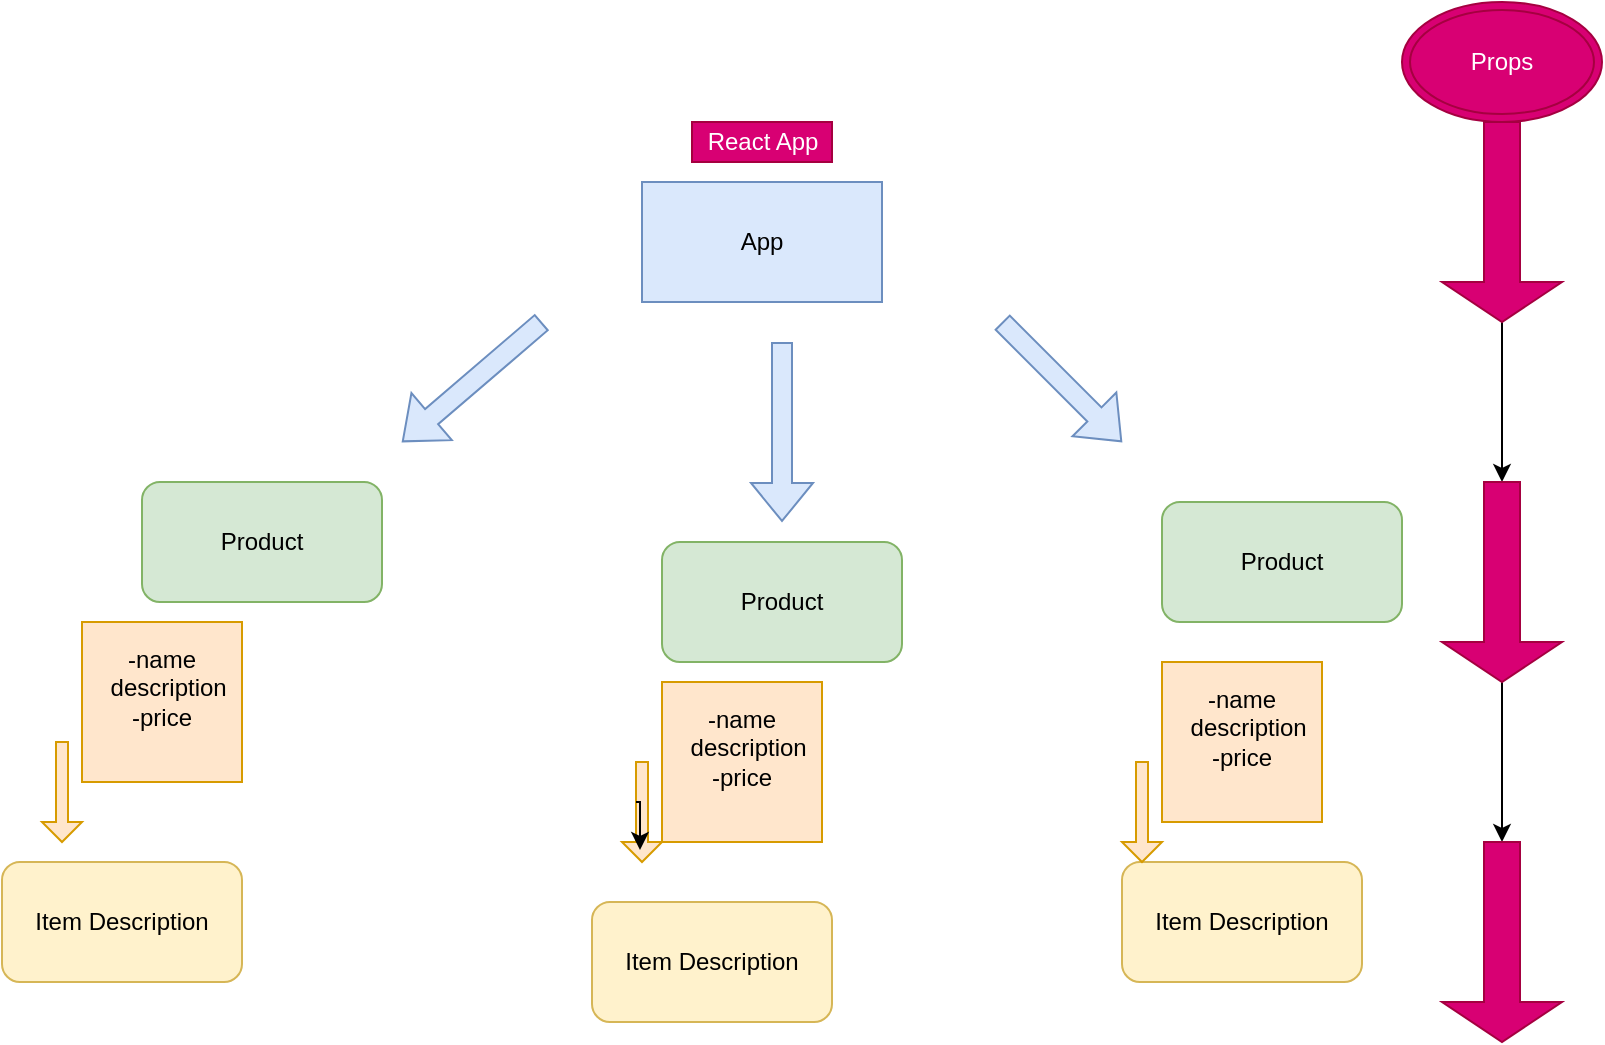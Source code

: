 <mxfile version="16.1.2" type="device"><diagram id="K6MBJIy15DmIFas6zDPW" name="Page-1"><mxGraphModel dx="1422" dy="1863" grid="1" gridSize="10" guides="1" tooltips="1" connect="1" arrows="1" fold="1" page="1" pageScale="1" pageWidth="850" pageHeight="1100" math="0" shadow="0"><root><mxCell id="0"/><mxCell id="1" parent="0"/><mxCell id="STam3ajdb285gsOiLwls-2" value="App" style="rounded=0;whiteSpace=wrap;html=1;fillColor=#dae8fc;strokeColor=#6c8ebf;" parent="1" vertex="1"><mxGeometry x="330" y="-950" width="120" height="60" as="geometry"/></mxCell><mxCell id="STam3ajdb285gsOiLwls-3" value="React App" style="text;html=1;align=center;verticalAlign=middle;resizable=0;points=[];autosize=1;strokeColor=#A50040;fillColor=#d80073;fontColor=#ffffff;" parent="1" vertex="1"><mxGeometry x="355" y="-980" width="70" height="20" as="geometry"/></mxCell><mxCell id="xCPNEUVxVywDheNtI50v-1" value="" style="shape=flexArrow;endArrow=classic;html=1;rounded=0;fillColor=#dae8fc;strokeColor=#6c8ebf;" edge="1" parent="1"><mxGeometry width="50" height="50" relative="1" as="geometry"><mxPoint x="280" y="-880" as="sourcePoint"/><mxPoint x="210" y="-820" as="targetPoint"/></mxGeometry></mxCell><mxCell id="xCPNEUVxVywDheNtI50v-2" value="" style="shape=flexArrow;endArrow=classic;html=1;rounded=0;fillColor=#dae8fc;strokeColor=#6c8ebf;" edge="1" parent="1"><mxGeometry width="50" height="50" relative="1" as="geometry"><mxPoint x="400" y="-870" as="sourcePoint"/><mxPoint x="400" y="-780" as="targetPoint"/></mxGeometry></mxCell><mxCell id="xCPNEUVxVywDheNtI50v-3" value="" style="shape=flexArrow;endArrow=classic;html=1;rounded=0;fillColor=#dae8fc;strokeColor=#6c8ebf;" edge="1" parent="1"><mxGeometry width="50" height="50" relative="1" as="geometry"><mxPoint x="510" y="-880" as="sourcePoint"/><mxPoint x="570" y="-820" as="targetPoint"/></mxGeometry></mxCell><mxCell id="xCPNEUVxVywDheNtI50v-4" value="Product" style="rounded=1;whiteSpace=wrap;html=1;fillColor=#d5e8d4;strokeColor=#82b366;" vertex="1" parent="1"><mxGeometry x="80" y="-800" width="120" height="60" as="geometry"/></mxCell><mxCell id="xCPNEUVxVywDheNtI50v-5" value="Product" style="rounded=1;whiteSpace=wrap;html=1;fillColor=#d5e8d4;strokeColor=#82b366;" vertex="1" parent="1"><mxGeometry x="590" y="-790" width="120" height="60" as="geometry"/></mxCell><mxCell id="xCPNEUVxVywDheNtI50v-6" value="Product" style="rounded=1;whiteSpace=wrap;html=1;fillColor=#d5e8d4;strokeColor=#82b366;" vertex="1" parent="1"><mxGeometry x="340" y="-770" width="120" height="60" as="geometry"/></mxCell><mxCell id="xCPNEUVxVywDheNtI50v-7" value="-name&lt;br&gt;&amp;nbsp; description&lt;br&gt;-price&lt;br&gt;&lt;br&gt;" style="whiteSpace=wrap;html=1;aspect=fixed;fillColor=#ffe6cc;strokeColor=#d79b00;" vertex="1" parent="1"><mxGeometry x="50" y="-730" width="80" height="80" as="geometry"/></mxCell><mxCell id="xCPNEUVxVywDheNtI50v-8" value="-name&lt;br&gt;&amp;nbsp; description&lt;br&gt;-price&lt;br&gt;&lt;br&gt;" style="whiteSpace=wrap;html=1;aspect=fixed;fillColor=#ffe6cc;strokeColor=#d79b00;" vertex="1" parent="1"><mxGeometry x="590" y="-710" width="80" height="80" as="geometry"/></mxCell><mxCell id="xCPNEUVxVywDheNtI50v-9" value="-name&lt;br&gt;&amp;nbsp; description&lt;br&gt;-price&lt;br&gt;&lt;br&gt;" style="whiteSpace=wrap;html=1;aspect=fixed;fillColor=#ffe6cc;strokeColor=#d79b00;" vertex="1" parent="1"><mxGeometry x="340" y="-700" width="80" height="80" as="geometry"/></mxCell><mxCell id="xCPNEUVxVywDheNtI50v-10" value="Item Description" style="rounded=1;whiteSpace=wrap;html=1;fillColor=#fff2cc;strokeColor=#d6b656;" vertex="1" parent="1"><mxGeometry x="10" y="-610" width="120" height="60" as="geometry"/></mxCell><mxCell id="xCPNEUVxVywDheNtI50v-11" value="Item Description" style="rounded=1;whiteSpace=wrap;html=1;fillColor=#fff2cc;strokeColor=#d6b656;" vertex="1" parent="1"><mxGeometry x="570" y="-610" width="120" height="60" as="geometry"/></mxCell><mxCell id="xCPNEUVxVywDheNtI50v-12" value="Item Description" style="rounded=1;whiteSpace=wrap;html=1;fillColor=#fff2cc;strokeColor=#d6b656;" vertex="1" parent="1"><mxGeometry x="305" y="-590" width="120" height="60" as="geometry"/></mxCell><mxCell id="xCPNEUVxVywDheNtI50v-13" value="" style="shape=singleArrow;direction=south;whiteSpace=wrap;html=1;fillColor=#ffe6cc;strokeColor=#d79b00;" vertex="1" parent="1"><mxGeometry x="30" y="-670" width="20" height="50" as="geometry"/></mxCell><mxCell id="xCPNEUVxVywDheNtI50v-14" value="" style="shape=singleArrow;direction=south;whiteSpace=wrap;html=1;fillColor=#ffe6cc;strokeColor=#d79b00;" vertex="1" parent="1"><mxGeometry x="570" y="-660" width="20" height="50" as="geometry"/></mxCell><mxCell id="xCPNEUVxVywDheNtI50v-15" value="" style="shape=singleArrow;direction=south;whiteSpace=wrap;html=1;fillColor=#ffe6cc;strokeColor=#d79b00;" vertex="1" parent="1"><mxGeometry x="320" y="-660" width="20" height="50" as="geometry"/></mxCell><mxCell id="xCPNEUVxVywDheNtI50v-16" style="edgeStyle=orthogonalEdgeStyle;rounded=0;orthogonalLoop=1;jettySize=auto;html=1;exitX=0;exitY=0;exitDx=20;exitDy=13;exitPerimeter=0;entryX=0.88;entryY=0.55;entryDx=0;entryDy=0;entryPerimeter=0;" edge="1" parent="1" source="xCPNEUVxVywDheNtI50v-15" target="xCPNEUVxVywDheNtI50v-15"><mxGeometry relative="1" as="geometry"/></mxCell><mxCell id="xCPNEUVxVywDheNtI50v-19" value="" style="edgeStyle=orthogonalEdgeStyle;rounded=0;orthogonalLoop=1;jettySize=auto;html=1;" edge="1" parent="1" source="xCPNEUVxVywDheNtI50v-17" target="xCPNEUVxVywDheNtI50v-18"><mxGeometry relative="1" as="geometry"/></mxCell><mxCell id="xCPNEUVxVywDheNtI50v-17" value="" style="shape=singleArrow;direction=south;whiteSpace=wrap;html=1;fillColor=#d80073;fontColor=#ffffff;strokeColor=#A50040;" vertex="1" parent="1"><mxGeometry x="730" y="-980" width="60" height="100" as="geometry"/></mxCell><mxCell id="xCPNEUVxVywDheNtI50v-21" value="" style="edgeStyle=orthogonalEdgeStyle;rounded=0;orthogonalLoop=1;jettySize=auto;html=1;" edge="1" parent="1" source="xCPNEUVxVywDheNtI50v-18" target="xCPNEUVxVywDheNtI50v-20"><mxGeometry relative="1" as="geometry"/></mxCell><mxCell id="xCPNEUVxVywDheNtI50v-18" value="" style="shape=singleArrow;direction=south;whiteSpace=wrap;html=1;fillColor=#d80073;fontColor=#ffffff;strokeColor=#A50040;" vertex="1" parent="1"><mxGeometry x="730" y="-800" width="60" height="100" as="geometry"/></mxCell><mxCell id="xCPNEUVxVywDheNtI50v-20" value="" style="shape=singleArrow;direction=south;whiteSpace=wrap;html=1;fillColor=#d80073;fontColor=#ffffff;strokeColor=#A50040;" vertex="1" parent="1"><mxGeometry x="730" y="-620" width="60" height="100" as="geometry"/></mxCell><mxCell id="xCPNEUVxVywDheNtI50v-22" value="Props" style="ellipse;shape=doubleEllipse;whiteSpace=wrap;html=1;fillColor=#d80073;fontColor=#ffffff;strokeColor=#A50040;" vertex="1" parent="1"><mxGeometry x="710" y="-1040" width="100" height="60" as="geometry"/></mxCell></root></mxGraphModel></diagram></mxfile>